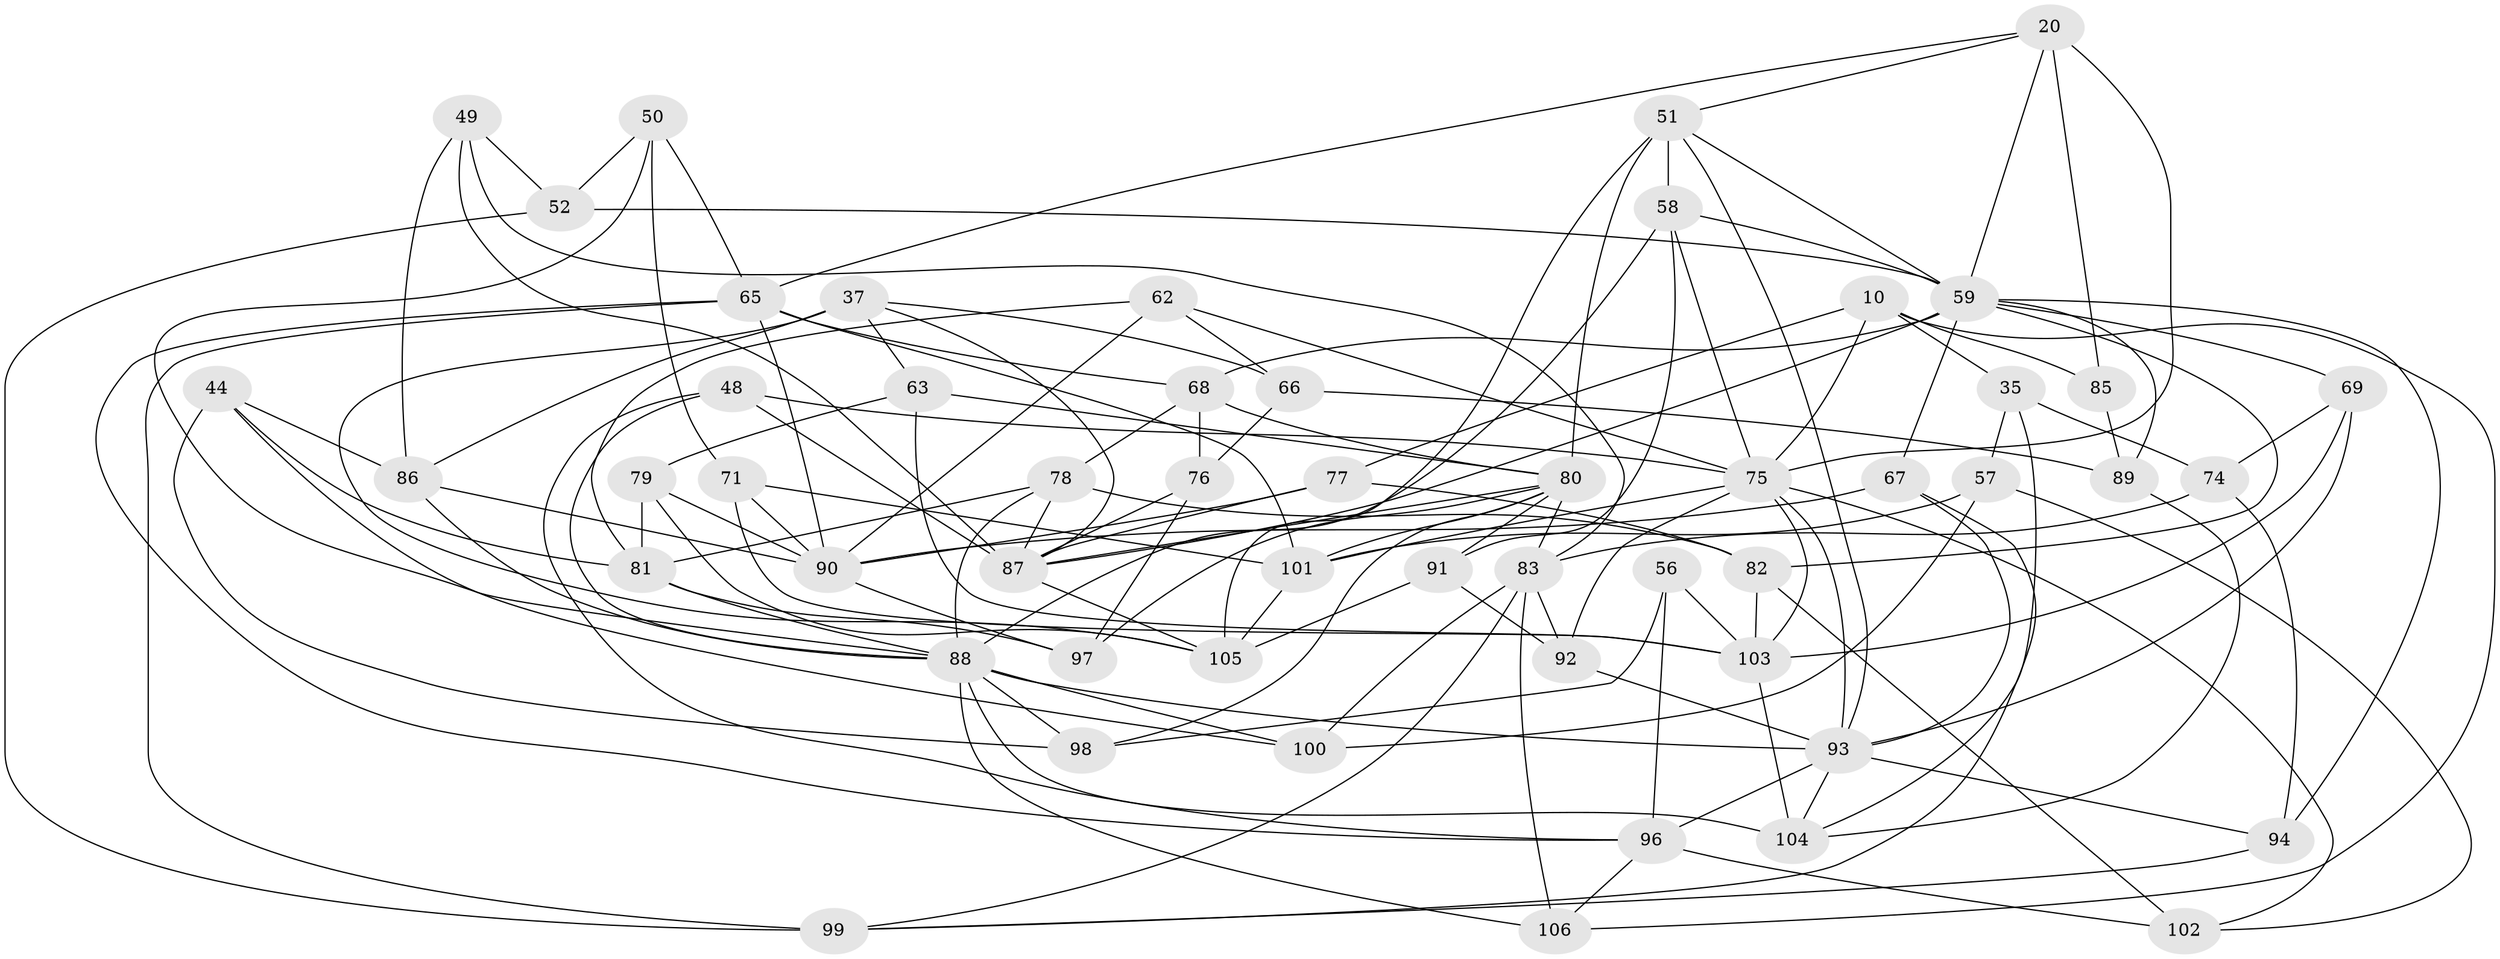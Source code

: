 // original degree distribution, {4: 1.0}
// Generated by graph-tools (version 1.1) at 2025/58/03/09/25 04:58:33]
// undirected, 53 vertices, 139 edges
graph export_dot {
graph [start="1"]
  node [color=gray90,style=filled];
  10 [super="+8"];
  20 [super="+3"];
  35;
  37 [super="+11"];
  44;
  48 [super="+30"];
  49;
  50;
  51 [super="+16"];
  52;
  56;
  57;
  58 [super="+13"];
  59 [super="+45+28+29"];
  62;
  63;
  65 [super="+5+27"];
  66;
  67;
  68 [super="+39"];
  69;
  71;
  74;
  75 [super="+64+22+25"];
  76;
  77;
  78 [super="+36+41"];
  79;
  80 [super="+15+42+17"];
  81 [super="+26+38"];
  82 [super="+23"];
  83 [super="+31+43"];
  85;
  86 [super="+70"];
  87 [super="+73"];
  88 [super="+7+12+32+46"];
  89;
  90 [super="+18+60"];
  91;
  92;
  93 [super="+72"];
  94;
  96 [super="+1+55"];
  97;
  98;
  99 [super="+95"];
  100;
  101 [super="+53"];
  102;
  103 [super="+61"];
  104 [super="+14+84"];
  105 [super="+40"];
  106 [super="+54"];
  10 -- 106 [weight=2];
  10 -- 77;
  10 -- 35;
  10 -- 85;
  10 -- 75;
  20 -- 85 [weight=2];
  20 -- 51;
  20 -- 65;
  20 -- 75;
  20 -- 59;
  35 -- 74;
  35 -- 57;
  35 -- 104;
  37 -- 66;
  37 -- 63;
  37 -- 105;
  37 -- 86 [weight=2];
  37 -- 87;
  44 -- 100;
  44 -- 98;
  44 -- 81;
  44 -- 86;
  48 -- 75 [weight=2];
  48 -- 87;
  48 -- 88;
  48 -- 96 [weight=2];
  49 -- 52;
  49 -- 86;
  49 -- 87;
  49 -- 83;
  50 -- 65;
  50 -- 71;
  50 -- 52;
  50 -- 88;
  51 -- 58 [weight=2];
  51 -- 105 [weight=2];
  51 -- 80;
  51 -- 59;
  51 -- 93;
  52 -- 99;
  52 -- 59;
  56 -- 98;
  56 -- 96 [weight=2];
  56 -- 103;
  57 -- 102;
  57 -- 100;
  57 -- 101;
  58 -- 91;
  58 -- 88;
  58 -- 75;
  58 -- 59;
  59 -- 89;
  59 -- 82;
  59 -- 69;
  59 -- 94;
  59 -- 67;
  59 -- 68 [weight=2];
  59 -- 87;
  62 -- 75;
  62 -- 66;
  62 -- 90;
  62 -- 81;
  63 -- 79;
  63 -- 103;
  63 -- 80;
  65 -- 99 [weight=2];
  65 -- 96;
  65 -- 90;
  65 -- 101;
  65 -- 68;
  66 -- 76;
  66 -- 89;
  67 -- 93;
  67 -- 99;
  67 -- 90;
  68 -- 76;
  68 -- 80;
  68 -- 78;
  69 -- 103;
  69 -- 74;
  69 -- 93;
  71 -- 101;
  71 -- 90;
  71 -- 103;
  74 -- 94;
  74 -- 83;
  75 -- 93;
  75 -- 102;
  75 -- 103;
  75 -- 101 [weight=2];
  75 -- 92;
  76 -- 97;
  76 -- 87;
  77 -- 82;
  77 -- 90;
  77 -- 87;
  78 -- 87;
  78 -- 81 [weight=3];
  78 -- 82 [weight=2];
  78 -- 88;
  79 -- 90;
  79 -- 105;
  79 -- 81;
  80 -- 83;
  80 -- 97;
  80 -- 98;
  80 -- 101;
  80 -- 87 [weight=2];
  80 -- 91;
  81 -- 97;
  81 -- 88;
  82 -- 102;
  82 -- 103;
  83 -- 106 [weight=2];
  83 -- 99;
  83 -- 100;
  83 -- 92;
  85 -- 89;
  86 -- 88;
  86 -- 90;
  87 -- 105;
  88 -- 98;
  88 -- 106;
  88 -- 104 [weight=2];
  88 -- 100;
  88 -- 93;
  89 -- 104;
  90 -- 97;
  91 -- 92;
  91 -- 105;
  92 -- 93;
  93 -- 104 [weight=2];
  93 -- 96;
  93 -- 94;
  94 -- 99;
  96 -- 106;
  96 -- 102;
  101 -- 105 [weight=2];
  103 -- 104 [weight=2];
}
